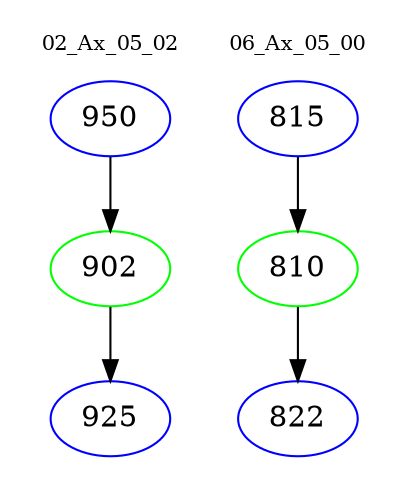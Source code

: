 digraph{
subgraph cluster_0 {
color = white
label = "02_Ax_05_02";
fontsize=10;
T0_950 [label="950", color="blue"]
T0_950 -> T0_902 [color="black"]
T0_902 [label="902", color="green"]
T0_902 -> T0_925 [color="black"]
T0_925 [label="925", color="blue"]
}
subgraph cluster_1 {
color = white
label = "06_Ax_05_00";
fontsize=10;
T1_815 [label="815", color="blue"]
T1_815 -> T1_810 [color="black"]
T1_810 [label="810", color="green"]
T1_810 -> T1_822 [color="black"]
T1_822 [label="822", color="blue"]
}
}

